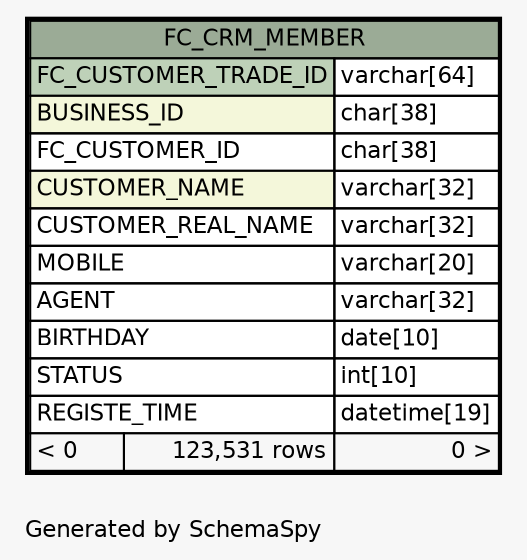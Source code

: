 // dot 2.26.0 on Linux 2.6.32-504.8.1.el6.x86_64
// SchemaSpy rev 590
digraph "oneDegreeRelationshipsDiagram" {
  graph [
    rankdir="RL"
    bgcolor="#f7f7f7"
    label="\nGenerated by SchemaSpy"
    labeljust="l"
    nodesep="0.18"
    ranksep="0.46"
    fontname="Helvetica"
    fontsize="11"
  ];
  node [
    fontname="Helvetica"
    fontsize="11"
    shape="plaintext"
  ];
  edge [
    arrowsize="0.8"
  ];
  "FC_CRM_MEMBER" [
    label=<
    <TABLE BORDER="2" CELLBORDER="1" CELLSPACING="0" BGCOLOR="#ffffff">
      <TR><TD COLSPAN="3" BGCOLOR="#9bab96" ALIGN="CENTER">FC_CRM_MEMBER</TD></TR>
      <TR><TD PORT="FC_CUSTOMER_TRADE_ID" COLSPAN="2" BGCOLOR="#bed1b8" ALIGN="LEFT">FC_CUSTOMER_TRADE_ID</TD><TD PORT="FC_CUSTOMER_TRADE_ID.type" ALIGN="LEFT">varchar[64]</TD></TR>
      <TR><TD PORT="BUSINESS_ID" COLSPAN="2" BGCOLOR="#f4f7da" ALIGN="LEFT">BUSINESS_ID</TD><TD PORT="BUSINESS_ID.type" ALIGN="LEFT">char[38]</TD></TR>
      <TR><TD PORT="FC_CUSTOMER_ID" COLSPAN="2" ALIGN="LEFT">FC_CUSTOMER_ID</TD><TD PORT="FC_CUSTOMER_ID.type" ALIGN="LEFT">char[38]</TD></TR>
      <TR><TD PORT="CUSTOMER_NAME" COLSPAN="2" BGCOLOR="#f4f7da" ALIGN="LEFT">CUSTOMER_NAME</TD><TD PORT="CUSTOMER_NAME.type" ALIGN="LEFT">varchar[32]</TD></TR>
      <TR><TD PORT="CUSTOMER_REAL_NAME" COLSPAN="2" ALIGN="LEFT">CUSTOMER_REAL_NAME</TD><TD PORT="CUSTOMER_REAL_NAME.type" ALIGN="LEFT">varchar[32]</TD></TR>
      <TR><TD PORT="MOBILE" COLSPAN="2" ALIGN="LEFT">MOBILE</TD><TD PORT="MOBILE.type" ALIGN="LEFT">varchar[20]</TD></TR>
      <TR><TD PORT="AGENT" COLSPAN="2" ALIGN="LEFT">AGENT</TD><TD PORT="AGENT.type" ALIGN="LEFT">varchar[32]</TD></TR>
      <TR><TD PORT="BIRTHDAY" COLSPAN="2" ALIGN="LEFT">BIRTHDAY</TD><TD PORT="BIRTHDAY.type" ALIGN="LEFT">date[10]</TD></TR>
      <TR><TD PORT="STATUS" COLSPAN="2" ALIGN="LEFT">STATUS</TD><TD PORT="STATUS.type" ALIGN="LEFT">int[10]</TD></TR>
      <TR><TD PORT="REGISTE_TIME" COLSPAN="2" ALIGN="LEFT">REGISTE_TIME</TD><TD PORT="REGISTE_TIME.type" ALIGN="LEFT">datetime[19]</TD></TR>
      <TR><TD ALIGN="LEFT" BGCOLOR="#f7f7f7">&lt; 0</TD><TD ALIGN="RIGHT" BGCOLOR="#f7f7f7">123,531 rows</TD><TD ALIGN="RIGHT" BGCOLOR="#f7f7f7">0 &gt;</TD></TR>
    </TABLE>>
    URL="FC_CRM_MEMBER.html"
    tooltip="FC_CRM_MEMBER"
  ];
}
